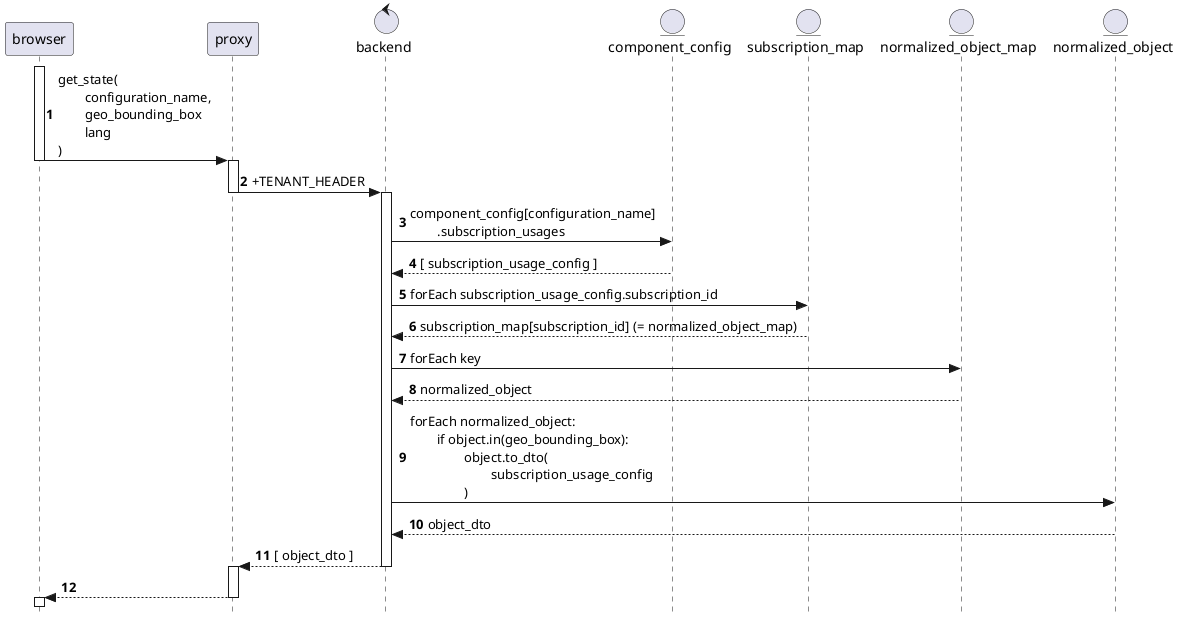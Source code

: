 @startuml
'https://plantuml.com/sequence-diagram

autonumber
skinparam style strictuml

participant browser as br
participant proxy as pr
control backend as b
entity component_config as c
entity subscription_map as s
entity normalized_object_map as nom
entity normalized_object as o

activate br
br -> pr: get_state(\n\tconfiguration_name,\n\tgeo_bounding_box\n\tlang\n)
deactivate br
activate pr
pr -> b: +TENANT_HEADER
deactivate pr
activate b
b -> c: component_config[configuration_name]\n\t.subscription_usages
c --> b: [ subscription_usage_config ]
b -> s: forEach subscription_usage_config.subscription_id
s --> b: subscription_map[subscription_id] (= normalized_object_map)
b -> nom: forEach key
nom --> b: normalized_object
b -> o: forEach normalized_object:\n\tif object.in(geo_bounding_box):\n\t\tobject.to_dto(\n\t\t\tsubscription_usage_config\n\t\t)
o --> b: object_dto
b --> pr: [ object_dto ]
deactivate b
activate pr
pr --> br:
deactivate pr
activate br

@enduml
